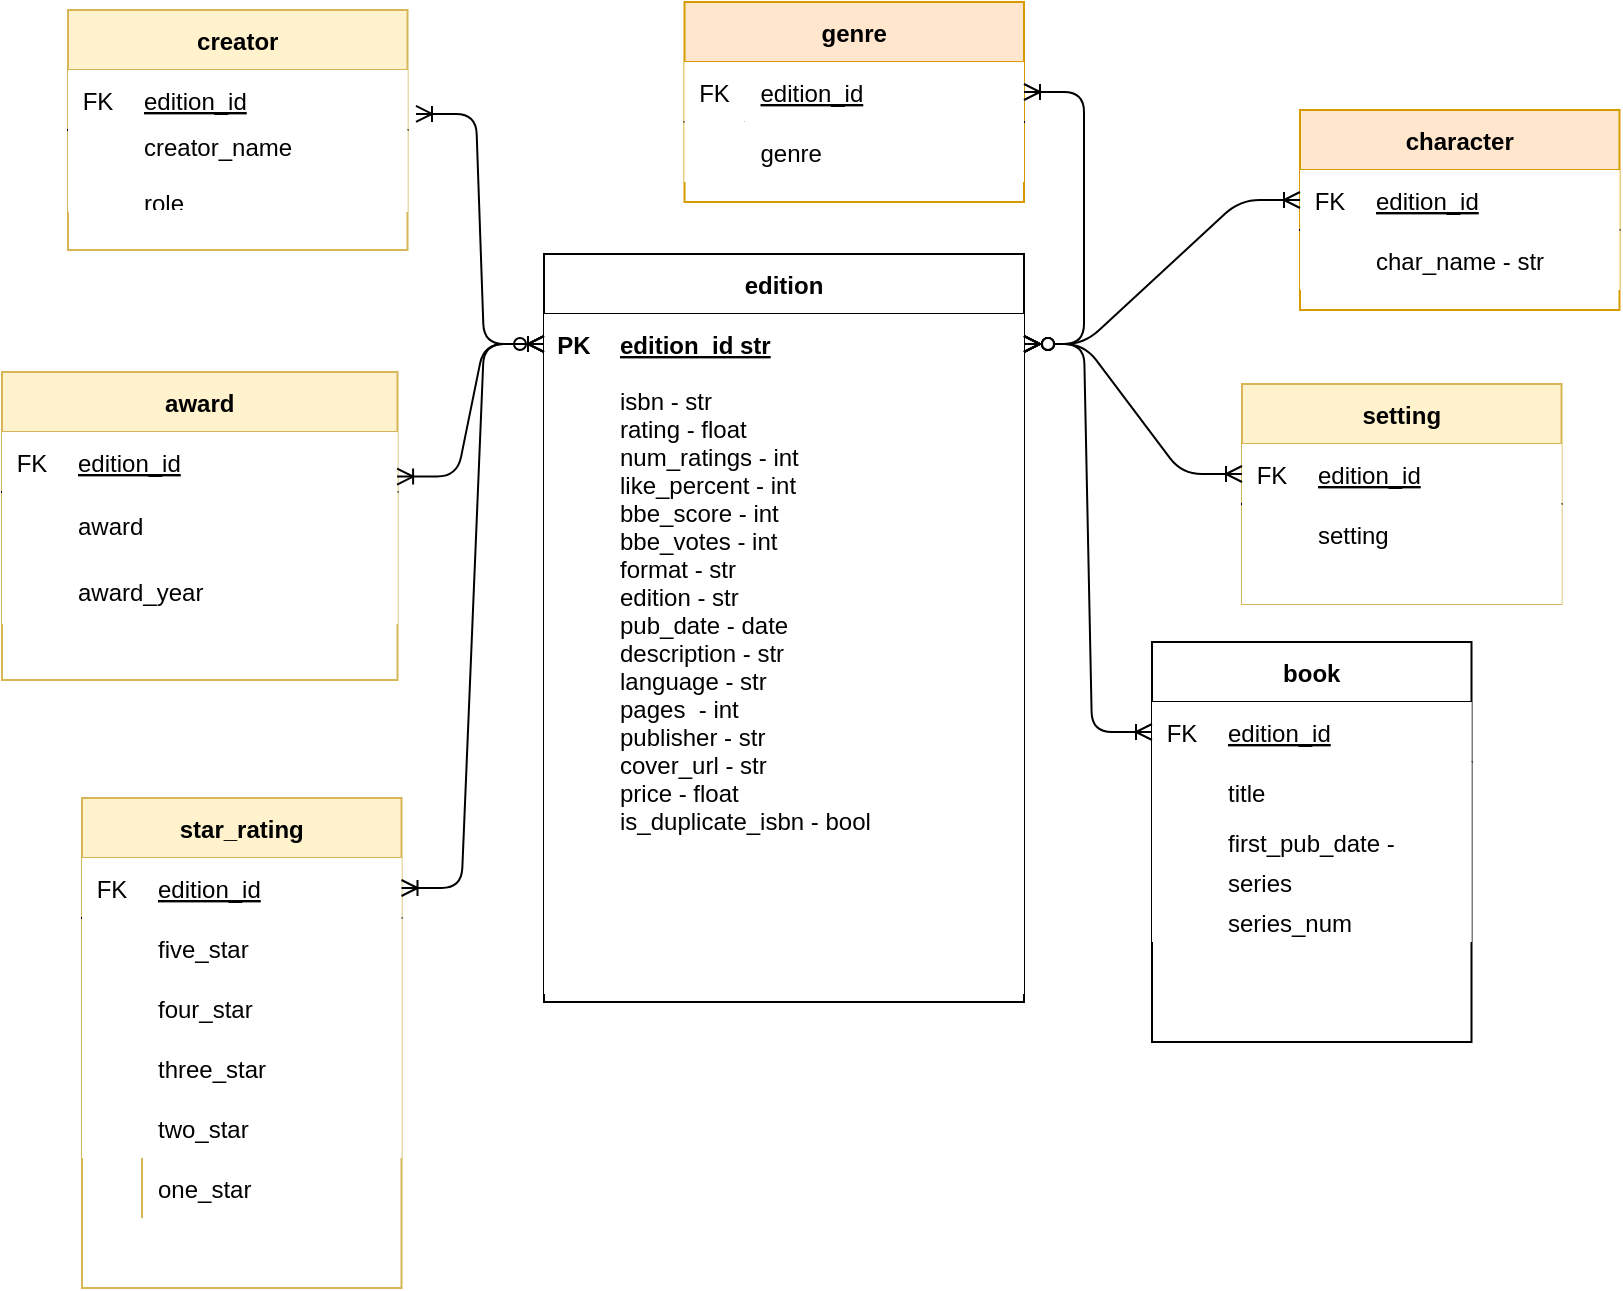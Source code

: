 <mxfile version="21.6.7" type="github">
  <diagram id="R2lEEEUBdFMjLlhIrx00" name="Page-1">
    <mxGraphModel dx="720" dy="942" grid="0" gridSize="10" guides="1" tooltips="1" connect="1" arrows="1" fold="1" page="0" pageScale="1" pageWidth="850" pageHeight="1100" math="0" shadow="0" extFonts="Permanent Marker^https://fonts.googleapis.com/css?family=Permanent+Marker">
      <root>
        <mxCell id="0" />
        <mxCell id="1" parent="0" />
        <mxCell id="C-vyLk0tnHw3VtMMgP7b-1" value="" style="edgeStyle=entityRelationEdgeStyle;endArrow=ERzeroToMany;startArrow=ERoneToMany;endFill=1;startFill=0;entryX=0;entryY=0.5;entryDx=0;entryDy=0;exitX=1.025;exitY=0.733;exitDx=0;exitDy=0;exitPerimeter=0;" parent="1" source="uuvdcwY7xm3CegUsN7c4-60" target="C-vyLk0tnHw3VtMMgP7b-3" edge="1">
          <mxGeometry width="100" height="100" relative="1" as="geometry">
            <mxPoint x="340" y="720" as="sourcePoint" />
            <mxPoint x="440" y="620" as="targetPoint" />
          </mxGeometry>
        </mxCell>
        <mxCell id="C-vyLk0tnHw3VtMMgP7b-2" value="edition" style="shape=table;startSize=30;container=1;collapsible=1;childLayout=tableLayout;fixedRows=1;rowLines=0;fontStyle=1;align=center;resizeLast=1;" parent="1" vertex="1">
          <mxGeometry x="458" y="90" width="240" height="374" as="geometry" />
        </mxCell>
        <mxCell id="C-vyLk0tnHw3VtMMgP7b-3" value="" style="shape=partialRectangle;collapsible=0;dropTarget=0;pointerEvents=0;points=[[0,0.5],[1,0.5]];portConstraint=eastwest;top=0;left=0;right=0;bottom=1;" parent="C-vyLk0tnHw3VtMMgP7b-2" vertex="1">
          <mxGeometry y="30" width="240" height="30" as="geometry" />
        </mxCell>
        <mxCell id="C-vyLk0tnHw3VtMMgP7b-4" value="PK" style="shape=partialRectangle;overflow=hidden;connectable=0;top=0;left=0;bottom=0;right=0;fontStyle=1;" parent="C-vyLk0tnHw3VtMMgP7b-3" vertex="1">
          <mxGeometry width="30" height="30" as="geometry">
            <mxRectangle width="30" height="30" as="alternateBounds" />
          </mxGeometry>
        </mxCell>
        <mxCell id="C-vyLk0tnHw3VtMMgP7b-5" value="edition_id str" style="shape=partialRectangle;overflow=hidden;connectable=0;top=0;left=0;bottom=0;right=0;align=left;spacingLeft=6;fontStyle=5;" parent="C-vyLk0tnHw3VtMMgP7b-3" vertex="1">
          <mxGeometry x="30" width="210" height="30" as="geometry">
            <mxRectangle width="210" height="30" as="alternateBounds" />
          </mxGeometry>
        </mxCell>
        <mxCell id="C-vyLk0tnHw3VtMMgP7b-9" value="" style="shape=partialRectangle;collapsible=0;dropTarget=0;pointerEvents=0;points=[[0,0.5],[1,0.5]];portConstraint=eastwest;top=0;left=0;right=0;bottom=0;" parent="C-vyLk0tnHw3VtMMgP7b-2" vertex="1">
          <mxGeometry y="60" width="240" height="310" as="geometry" />
        </mxCell>
        <mxCell id="C-vyLk0tnHw3VtMMgP7b-10" value="" style="shape=partialRectangle;overflow=hidden;connectable=0;top=0;left=0;bottom=0;right=0;" parent="C-vyLk0tnHw3VtMMgP7b-9" vertex="1">
          <mxGeometry width="30" height="310" as="geometry">
            <mxRectangle width="30" height="310" as="alternateBounds" />
          </mxGeometry>
        </mxCell>
        <mxCell id="C-vyLk0tnHw3VtMMgP7b-11" value="isbn - str&#xa;rating - float&#xa;num_ratings - int&#xa;like_percent - int&#xa;bbe_score - int&#xa;bbe_votes - int&#xa;format - str&#xa;edition - str&#xa;pub_date - date&#xa;description - str&#xa;language - str&#xa;pages  - int&#xa;publisher - str&#xa;cover_url - str&#xa;price - float&#xa;is_duplicate_isbn - bool" style="shape=partialRectangle;overflow=hidden;connectable=0;top=0;left=0;bottom=0;right=0;align=left;spacingLeft=6;verticalAlign=top;" parent="C-vyLk0tnHw3VtMMgP7b-9" vertex="1">
          <mxGeometry x="30" width="210" height="310" as="geometry">
            <mxRectangle width="210" height="310" as="alternateBounds" />
          </mxGeometry>
        </mxCell>
        <mxCell id="C-vyLk0tnHw3VtMMgP7b-23" value="creator" style="shape=table;startSize=30;container=1;collapsible=1;childLayout=tableLayout;fixedRows=1;rowLines=0;fontStyle=1;align=center;resizeLast=1;fillColor=#fff2cc;strokeColor=#d6b656;" parent="1" vertex="1">
          <mxGeometry x="220" y="-32" width="169.75" height="120" as="geometry" />
        </mxCell>
        <mxCell id="uuvdcwY7xm3CegUsN7c4-60" style="shape=partialRectangle;collapsible=0;dropTarget=0;pointerEvents=0;points=[[0,0.5],[1,0.5]];portConstraint=eastwest;top=0;left=0;right=0;bottom=1;" parent="C-vyLk0tnHw3VtMMgP7b-23" vertex="1">
          <mxGeometry y="30" width="169.75" height="30" as="geometry" />
        </mxCell>
        <mxCell id="uuvdcwY7xm3CegUsN7c4-61" value="FK" style="shape=partialRectangle;overflow=hidden;connectable=0;top=0;left=0;bottom=0;right=0;fontStyle=0;" parent="uuvdcwY7xm3CegUsN7c4-60" vertex="1">
          <mxGeometry width="30" height="30" as="geometry">
            <mxRectangle width="30" height="30" as="alternateBounds" />
          </mxGeometry>
        </mxCell>
        <mxCell id="uuvdcwY7xm3CegUsN7c4-62" value="edition_id" style="shape=partialRectangle;overflow=hidden;connectable=0;top=0;left=0;bottom=0;right=0;align=left;spacingLeft=6;fontStyle=4;" parent="uuvdcwY7xm3CegUsN7c4-60" vertex="1">
          <mxGeometry x="30" width="139.75" height="30" as="geometry">
            <mxRectangle width="139.75" height="30" as="alternateBounds" />
          </mxGeometry>
        </mxCell>
        <mxCell id="C-vyLk0tnHw3VtMMgP7b-27" value="" style="shape=partialRectangle;collapsible=0;dropTarget=0;pointerEvents=0;points=[[0,0.5],[1,0.5]];portConstraint=eastwest;top=0;left=0;right=0;bottom=0;" parent="C-vyLk0tnHw3VtMMgP7b-23" vertex="1">
          <mxGeometry y="60" width="169.75" height="41" as="geometry" />
        </mxCell>
        <mxCell id="C-vyLk0tnHw3VtMMgP7b-28" value="" style="shape=partialRectangle;overflow=hidden;connectable=0;top=0;left=0;bottom=0;right=0;" parent="C-vyLk0tnHw3VtMMgP7b-27" vertex="1">
          <mxGeometry width="30" height="41" as="geometry">
            <mxRectangle width="30" height="41" as="alternateBounds" />
          </mxGeometry>
        </mxCell>
        <mxCell id="C-vyLk0tnHw3VtMMgP7b-29" value="creator_name&#xa;&#xa;role" style="shape=partialRectangle;overflow=hidden;connectable=0;top=0;left=0;bottom=0;right=0;align=left;spacingLeft=6;" parent="C-vyLk0tnHw3VtMMgP7b-27" vertex="1">
          <mxGeometry x="30" width="139.75" height="41" as="geometry">
            <mxRectangle width="139.75" height="41" as="alternateBounds" />
          </mxGeometry>
        </mxCell>
        <mxCell id="YFGoI8jdiH5YfzTE92s3-36" value="genre" style="shape=table;startSize=30;container=1;collapsible=1;childLayout=tableLayout;fixedRows=1;rowLines=0;fontStyle=1;align=center;resizeLast=1;fillColor=#ffe6cc;strokeColor=#d79b00;" parent="1" vertex="1">
          <mxGeometry x="528.25" y="-36" width="169.75" height="100" as="geometry" />
        </mxCell>
        <mxCell id="YFGoI8jdiH5YfzTE92s3-37" value="" style="shape=partialRectangle;collapsible=0;dropTarget=0;pointerEvents=0;points=[[0,0.5],[1,0.5]];portConstraint=eastwest;top=0;left=0;right=0;bottom=1;" parent="YFGoI8jdiH5YfzTE92s3-36" vertex="1">
          <mxGeometry y="30" width="169.75" height="30" as="geometry" />
        </mxCell>
        <mxCell id="YFGoI8jdiH5YfzTE92s3-38" value="FK" style="shape=partialRectangle;overflow=hidden;connectable=0;top=0;left=0;bottom=0;right=0;fontStyle=0;" parent="YFGoI8jdiH5YfzTE92s3-37" vertex="1">
          <mxGeometry width="30" height="30" as="geometry">
            <mxRectangle width="30" height="30" as="alternateBounds" />
          </mxGeometry>
        </mxCell>
        <mxCell id="YFGoI8jdiH5YfzTE92s3-39" value="edition_id" style="shape=partialRectangle;overflow=hidden;connectable=0;top=0;left=0;bottom=0;right=0;align=left;spacingLeft=6;fontStyle=4;" parent="YFGoI8jdiH5YfzTE92s3-37" vertex="1">
          <mxGeometry x="30" width="139.75" height="30" as="geometry">
            <mxRectangle width="139.75" height="30" as="alternateBounds" />
          </mxGeometry>
        </mxCell>
        <mxCell id="YFGoI8jdiH5YfzTE92s3-40" value="" style="shape=partialRectangle;collapsible=0;dropTarget=0;pointerEvents=0;points=[[0,0.5],[1,0.5]];portConstraint=eastwest;top=0;left=0;right=0;bottom=0;" parent="YFGoI8jdiH5YfzTE92s3-36" vertex="1">
          <mxGeometry y="60" width="169.75" height="30" as="geometry" />
        </mxCell>
        <mxCell id="YFGoI8jdiH5YfzTE92s3-41" value="" style="shape=partialRectangle;overflow=hidden;connectable=0;top=0;left=0;bottom=0;right=0;" parent="YFGoI8jdiH5YfzTE92s3-40" vertex="1">
          <mxGeometry width="30" height="30" as="geometry">
            <mxRectangle width="30" height="30" as="alternateBounds" />
          </mxGeometry>
        </mxCell>
        <mxCell id="YFGoI8jdiH5YfzTE92s3-42" value="genre" style="shape=partialRectangle;overflow=hidden;connectable=0;top=0;left=0;bottom=0;right=0;align=left;spacingLeft=6;" parent="YFGoI8jdiH5YfzTE92s3-40" vertex="1">
          <mxGeometry x="30" width="139.75" height="30" as="geometry">
            <mxRectangle width="139.75" height="30" as="alternateBounds" />
          </mxGeometry>
        </mxCell>
        <mxCell id="YFGoI8jdiH5YfzTE92s3-52" value="character" style="shape=table;startSize=30;container=1;collapsible=1;childLayout=tableLayout;fixedRows=1;rowLines=0;fontStyle=1;align=center;resizeLast=1;fillColor=#ffe6cc;strokeColor=#d79b00;" parent="1" vertex="1">
          <mxGeometry x="836" y="18" width="159.75" height="100" as="geometry" />
        </mxCell>
        <mxCell id="YFGoI8jdiH5YfzTE92s3-53" value="" style="shape=partialRectangle;collapsible=0;dropTarget=0;pointerEvents=0;points=[[0,0.5],[1,0.5]];portConstraint=eastwest;top=0;left=0;right=0;bottom=1;" parent="YFGoI8jdiH5YfzTE92s3-52" vertex="1">
          <mxGeometry y="30" width="159.75" height="30" as="geometry" />
        </mxCell>
        <mxCell id="YFGoI8jdiH5YfzTE92s3-54" value="FK" style="shape=partialRectangle;overflow=hidden;connectable=0;top=0;left=0;bottom=0;right=0;fontStyle=0;" parent="YFGoI8jdiH5YfzTE92s3-53" vertex="1">
          <mxGeometry width="30" height="30" as="geometry">
            <mxRectangle width="30" height="30" as="alternateBounds" />
          </mxGeometry>
        </mxCell>
        <mxCell id="YFGoI8jdiH5YfzTE92s3-55" value="edition_id" style="shape=partialRectangle;overflow=hidden;connectable=0;top=0;left=0;bottom=0;right=0;align=left;spacingLeft=6;fontStyle=4;" parent="YFGoI8jdiH5YfzTE92s3-53" vertex="1">
          <mxGeometry x="30" width="129.75" height="30" as="geometry">
            <mxRectangle width="129.75" height="30" as="alternateBounds" />
          </mxGeometry>
        </mxCell>
        <mxCell id="YFGoI8jdiH5YfzTE92s3-56" value="" style="shape=partialRectangle;collapsible=0;dropTarget=0;pointerEvents=0;points=[[0,0.5],[1,0.5]];portConstraint=eastwest;top=0;left=0;right=0;bottom=0;" parent="YFGoI8jdiH5YfzTE92s3-52" vertex="1">
          <mxGeometry y="60" width="159.75" height="30" as="geometry" />
        </mxCell>
        <mxCell id="YFGoI8jdiH5YfzTE92s3-57" value="" style="shape=partialRectangle;overflow=hidden;connectable=0;top=0;left=0;bottom=0;right=0;" parent="YFGoI8jdiH5YfzTE92s3-56" vertex="1">
          <mxGeometry width="30" height="30" as="geometry">
            <mxRectangle width="30" height="30" as="alternateBounds" />
          </mxGeometry>
        </mxCell>
        <mxCell id="YFGoI8jdiH5YfzTE92s3-58" value="char_name - str" style="shape=partialRectangle;overflow=hidden;connectable=0;top=0;left=0;bottom=0;right=0;align=left;spacingLeft=6;" parent="YFGoI8jdiH5YfzTE92s3-56" vertex="1">
          <mxGeometry x="30" width="129.75" height="30" as="geometry">
            <mxRectangle width="129.75" height="30" as="alternateBounds" />
          </mxGeometry>
        </mxCell>
        <mxCell id="YFGoI8jdiH5YfzTE92s3-81" value="" style="group" parent="1" vertex="1" connectable="0">
          <mxGeometry x="187" y="149" width="197.75" height="184" as="geometry" />
        </mxCell>
        <mxCell id="YFGoI8jdiH5YfzTE92s3-19" value="award" style="shape=table;startSize=30;container=1;collapsible=1;childLayout=tableLayout;fixedRows=1;rowLines=0;fontStyle=1;align=center;resizeLast=1;fillColor=#fff2cc;strokeColor=#d6b656;" parent="YFGoI8jdiH5YfzTE92s3-81" vertex="1">
          <mxGeometry width="197.75" height="154" as="geometry" />
        </mxCell>
        <mxCell id="uuvdcwY7xm3CegUsN7c4-63" style="shape=partialRectangle;collapsible=0;dropTarget=0;pointerEvents=0;points=[[0,0.5],[1,0.5]];portConstraint=eastwest;top=0;left=0;right=0;bottom=1;" parent="YFGoI8jdiH5YfzTE92s3-19" vertex="1">
          <mxGeometry y="30" width="197.75" height="30" as="geometry" />
        </mxCell>
        <mxCell id="uuvdcwY7xm3CegUsN7c4-64" value="FK" style="shape=partialRectangle;overflow=hidden;connectable=0;top=0;left=0;bottom=0;right=0;fontStyle=0;" parent="uuvdcwY7xm3CegUsN7c4-63" vertex="1">
          <mxGeometry width="30" height="30" as="geometry">
            <mxRectangle width="30" height="30" as="alternateBounds" />
          </mxGeometry>
        </mxCell>
        <mxCell id="uuvdcwY7xm3CegUsN7c4-65" value="edition_id" style="shape=partialRectangle;overflow=hidden;connectable=0;top=0;left=0;bottom=0;right=0;align=left;spacingLeft=6;fontStyle=4;" parent="uuvdcwY7xm3CegUsN7c4-63" vertex="1">
          <mxGeometry x="30" width="167.75" height="30" as="geometry">
            <mxRectangle width="167.75" height="30" as="alternateBounds" />
          </mxGeometry>
        </mxCell>
        <mxCell id="YFGoI8jdiH5YfzTE92s3-23" value="" style="shape=partialRectangle;collapsible=0;dropTarget=0;pointerEvents=0;points=[[0,0.5],[1,0.5]];portConstraint=eastwest;top=0;left=0;right=0;bottom=0;" parent="YFGoI8jdiH5YfzTE92s3-19" vertex="1">
          <mxGeometry y="60" width="197.75" height="33" as="geometry" />
        </mxCell>
        <mxCell id="YFGoI8jdiH5YfzTE92s3-24" value="" style="shape=partialRectangle;overflow=hidden;connectable=0;top=0;left=0;bottom=0;right=0;" parent="YFGoI8jdiH5YfzTE92s3-23" vertex="1">
          <mxGeometry width="30" height="33" as="geometry">
            <mxRectangle width="30" height="33" as="alternateBounds" />
          </mxGeometry>
        </mxCell>
        <mxCell id="YFGoI8jdiH5YfzTE92s3-25" value="award" style="shape=partialRectangle;overflow=hidden;connectable=0;top=0;left=0;bottom=0;right=0;align=left;spacingLeft=6;" parent="YFGoI8jdiH5YfzTE92s3-23" vertex="1">
          <mxGeometry x="30" width="167.75" height="33" as="geometry">
            <mxRectangle width="167.75" height="33" as="alternateBounds" />
          </mxGeometry>
        </mxCell>
        <mxCell id="uuvdcwY7xm3CegUsN7c4-66" style="shape=partialRectangle;collapsible=0;dropTarget=0;pointerEvents=0;points=[[0,0.5],[1,0.5]];portConstraint=eastwest;top=0;left=0;right=0;bottom=0;" parent="YFGoI8jdiH5YfzTE92s3-19" vertex="1">
          <mxGeometry y="93" width="197.75" height="33" as="geometry" />
        </mxCell>
        <mxCell id="uuvdcwY7xm3CegUsN7c4-67" style="shape=partialRectangle;overflow=hidden;connectable=0;top=0;left=0;bottom=0;right=0;" parent="uuvdcwY7xm3CegUsN7c4-66" vertex="1">
          <mxGeometry width="30" height="33" as="geometry">
            <mxRectangle width="30" height="33" as="alternateBounds" />
          </mxGeometry>
        </mxCell>
        <mxCell id="uuvdcwY7xm3CegUsN7c4-68" value="award_year" style="shape=partialRectangle;overflow=hidden;connectable=0;top=0;left=0;bottom=0;right=0;align=left;spacingLeft=6;" parent="uuvdcwY7xm3CegUsN7c4-66" vertex="1">
          <mxGeometry x="30" width="167.75" height="33" as="geometry">
            <mxRectangle width="167.75" height="33" as="alternateBounds" />
          </mxGeometry>
        </mxCell>
        <mxCell id="AO1zrGgT2cooBu88k1n--1" value="setting" style="shape=table;startSize=30;container=1;collapsible=1;childLayout=tableLayout;fixedRows=1;rowLines=0;fontStyle=1;align=center;resizeLast=1;fillColor=#fff2cc;strokeColor=#d6b656;" parent="1" vertex="1">
          <mxGeometry x="807" y="155" width="159.75" height="110" as="geometry" />
        </mxCell>
        <mxCell id="AO1zrGgT2cooBu88k1n--2" value="" style="shape=partialRectangle;collapsible=0;dropTarget=0;pointerEvents=0;points=[[0,0.5],[1,0.5]];portConstraint=eastwest;top=0;left=0;right=0;bottom=1;" parent="AO1zrGgT2cooBu88k1n--1" vertex="1">
          <mxGeometry y="30" width="159.75" height="30" as="geometry" />
        </mxCell>
        <mxCell id="AO1zrGgT2cooBu88k1n--3" value="FK" style="shape=partialRectangle;overflow=hidden;connectable=0;top=0;left=0;bottom=0;right=0;fontStyle=0;" parent="AO1zrGgT2cooBu88k1n--2" vertex="1">
          <mxGeometry width="30" height="30" as="geometry">
            <mxRectangle width="30" height="30" as="alternateBounds" />
          </mxGeometry>
        </mxCell>
        <mxCell id="AO1zrGgT2cooBu88k1n--4" value="edition_id" style="shape=partialRectangle;overflow=hidden;connectable=0;top=0;left=0;bottom=0;right=0;align=left;spacingLeft=6;fontStyle=4;" parent="AO1zrGgT2cooBu88k1n--2" vertex="1">
          <mxGeometry x="30" width="129.75" height="30" as="geometry">
            <mxRectangle width="129.75" height="30" as="alternateBounds" />
          </mxGeometry>
        </mxCell>
        <mxCell id="AO1zrGgT2cooBu88k1n--5" value="" style="shape=partialRectangle;collapsible=0;dropTarget=0;pointerEvents=0;points=[[0,0.5],[1,0.5]];portConstraint=eastwest;top=0;left=0;right=0;bottom=0;" parent="AO1zrGgT2cooBu88k1n--1" vertex="1">
          <mxGeometry y="60" width="159.75" height="30" as="geometry" />
        </mxCell>
        <mxCell id="AO1zrGgT2cooBu88k1n--6" value="" style="shape=partialRectangle;overflow=hidden;connectable=0;top=0;left=0;bottom=0;right=0;" parent="AO1zrGgT2cooBu88k1n--5" vertex="1">
          <mxGeometry width="30" height="30" as="geometry">
            <mxRectangle width="30" height="30" as="alternateBounds" />
          </mxGeometry>
        </mxCell>
        <mxCell id="AO1zrGgT2cooBu88k1n--7" value="setting" style="shape=partialRectangle;overflow=hidden;connectable=0;top=0;left=0;bottom=0;right=0;align=left;spacingLeft=6;" parent="AO1zrGgT2cooBu88k1n--5" vertex="1">
          <mxGeometry x="30" width="129.75" height="30" as="geometry">
            <mxRectangle width="129.75" height="30" as="alternateBounds" />
          </mxGeometry>
        </mxCell>
        <mxCell id="AO1zrGgT2cooBu88k1n--8" value="" style="shape=partialRectangle;collapsible=0;dropTarget=0;pointerEvents=0;points=[[0,0.5],[1,0.5]];portConstraint=eastwest;top=0;left=0;right=0;bottom=0;" parent="AO1zrGgT2cooBu88k1n--1" vertex="1">
          <mxGeometry y="90" width="159.75" height="20" as="geometry" />
        </mxCell>
        <mxCell id="AO1zrGgT2cooBu88k1n--9" value="" style="shape=partialRectangle;overflow=hidden;connectable=0;top=0;left=0;bottom=0;right=0;" parent="AO1zrGgT2cooBu88k1n--8" vertex="1">
          <mxGeometry width="30" height="20" as="geometry">
            <mxRectangle width="30" height="20" as="alternateBounds" />
          </mxGeometry>
        </mxCell>
        <mxCell id="AO1zrGgT2cooBu88k1n--10" value="" style="shape=partialRectangle;overflow=hidden;connectable=0;top=0;left=0;bottom=0;right=0;align=left;spacingLeft=6;" parent="AO1zrGgT2cooBu88k1n--8" vertex="1">
          <mxGeometry x="30" width="129.75" height="20" as="geometry">
            <mxRectangle width="129.75" height="20" as="alternateBounds" />
          </mxGeometry>
        </mxCell>
        <mxCell id="YFGoI8jdiH5YfzTE92s3-33" value="" style="edgeStyle=entityRelationEdgeStyle;endArrow=ERoneToMany;startArrow=ERoneToMany;endFill=0;startFill=0;entryX=0.999;entryY=0.742;entryDx=0;entryDy=0;entryPerimeter=0;exitX=0;exitY=0.5;exitDx=0;exitDy=0;" parent="1" source="C-vyLk0tnHw3VtMMgP7b-3" target="uuvdcwY7xm3CegUsN7c4-63" edge="1">
          <mxGeometry width="100" height="100" relative="1" as="geometry">
            <mxPoint x="468" y="145" as="sourcePoint" />
            <mxPoint x="453" as="targetPoint" />
          </mxGeometry>
        </mxCell>
        <mxCell id="YFGoI8jdiH5YfzTE92s3-62" value="" style="edgeStyle=entityRelationEdgeStyle;endArrow=ERzeroToMany;startArrow=ERoneToMany;endFill=1;startFill=0;entryX=1;entryY=0.5;entryDx=0;entryDy=0;exitX=0;exitY=0.5;exitDx=0;exitDy=0;" parent="1" source="YFGoI8jdiH5YfzTE92s3-53" target="C-vyLk0tnHw3VtMMgP7b-3" edge="1">
          <mxGeometry width="100" height="100" relative="1" as="geometry">
            <mxPoint x="708" y="49" as="sourcePoint" />
            <mxPoint x="699" y="135" as="targetPoint" />
          </mxGeometry>
        </mxCell>
        <mxCell id="YFGoI8jdiH5YfzTE92s3-43" value="" style="edgeStyle=entityRelationEdgeStyle;endArrow=ERzeroToMany;startArrow=ERoneToMany;endFill=1;startFill=0;exitX=1;exitY=0.5;exitDx=0;exitDy=0;entryX=1;entryY=0.5;entryDx=0;entryDy=0;" parent="1" source="YFGoI8jdiH5YfzTE92s3-37" target="C-vyLk0tnHw3VtMMgP7b-3" edge="1">
          <mxGeometry width="100" height="100" relative="1" as="geometry">
            <mxPoint x="778" y="241" as="sourcePoint" />
            <mxPoint x="708" y="145" as="targetPoint" />
          </mxGeometry>
        </mxCell>
        <mxCell id="C-vyLk0tnHw3VtMMgP7b-12" value="" style="edgeStyle=entityRelationEdgeStyle;endArrow=ERzeroToMany;startArrow=ERoneToMany;endFill=1;startFill=0;entryX=1;entryY=0.5;entryDx=0;entryDy=0;exitX=0;exitY=0.5;exitDx=0;exitDy=0;" parent="1" source="AO1zrGgT2cooBu88k1n--2" target="C-vyLk0tnHw3VtMMgP7b-3" edge="1">
          <mxGeometry width="100" height="100" relative="1" as="geometry">
            <mxPoint x="772" y="260.13" as="sourcePoint" />
            <mxPoint x="715" y="90" as="targetPoint" />
          </mxGeometry>
        </mxCell>
        <mxCell id="uuvdcwY7xm3CegUsN7c4-21" value="star_rating" style="shape=table;startSize=30;container=1;collapsible=1;childLayout=tableLayout;fixedRows=1;rowLines=0;fontStyle=1;align=center;resizeLast=1;fillColor=#fff2cc;strokeColor=#d6b656;" parent="1" vertex="1">
          <mxGeometry x="227" y="362" width="159.75" height="245" as="geometry" />
        </mxCell>
        <mxCell id="uuvdcwY7xm3CegUsN7c4-69" style="shape=partialRectangle;collapsible=0;dropTarget=0;pointerEvents=0;points=[[0,0.5],[1,0.5]];portConstraint=eastwest;top=0;left=0;right=0;bottom=1;" parent="uuvdcwY7xm3CegUsN7c4-21" vertex="1">
          <mxGeometry y="30" width="159.75" height="30" as="geometry" />
        </mxCell>
        <mxCell id="uuvdcwY7xm3CegUsN7c4-70" value="FK" style="shape=partialRectangle;overflow=hidden;connectable=0;top=0;left=0;bottom=0;right=0;fontStyle=0;" parent="uuvdcwY7xm3CegUsN7c4-69" vertex="1">
          <mxGeometry width="30" height="30" as="geometry">
            <mxRectangle width="30" height="30" as="alternateBounds" />
          </mxGeometry>
        </mxCell>
        <mxCell id="uuvdcwY7xm3CegUsN7c4-71" value="edition_id" style="shape=partialRectangle;overflow=hidden;connectable=0;top=0;left=0;bottom=0;right=0;align=left;spacingLeft=6;fontStyle=4;" parent="uuvdcwY7xm3CegUsN7c4-69" vertex="1">
          <mxGeometry x="30" width="129.75" height="30" as="geometry">
            <mxRectangle width="129.75" height="30" as="alternateBounds" />
          </mxGeometry>
        </mxCell>
        <mxCell id="uuvdcwY7xm3CegUsN7c4-25" value="" style="shape=partialRectangle;collapsible=0;dropTarget=0;pointerEvents=0;points=[[0,0.5],[1,0.5]];portConstraint=eastwest;top=0;left=0;right=0;bottom=0;" parent="uuvdcwY7xm3CegUsN7c4-21" vertex="1">
          <mxGeometry y="60" width="159.75" height="30" as="geometry" />
        </mxCell>
        <mxCell id="uuvdcwY7xm3CegUsN7c4-26" value="" style="shape=partialRectangle;overflow=hidden;connectable=0;top=0;left=0;bottom=0;right=0;" parent="uuvdcwY7xm3CegUsN7c4-25" vertex="1">
          <mxGeometry width="30" height="30" as="geometry">
            <mxRectangle width="30" height="30" as="alternateBounds" />
          </mxGeometry>
        </mxCell>
        <mxCell id="uuvdcwY7xm3CegUsN7c4-27" value="five_star" style="shape=partialRectangle;overflow=hidden;connectable=0;top=0;left=0;bottom=0;right=0;align=left;spacingLeft=6;" parent="uuvdcwY7xm3CegUsN7c4-25" vertex="1">
          <mxGeometry x="30" width="129.75" height="30" as="geometry">
            <mxRectangle width="129.75" height="30" as="alternateBounds" />
          </mxGeometry>
        </mxCell>
        <mxCell id="uuvdcwY7xm3CegUsN7c4-28" value="" style="shape=partialRectangle;collapsible=0;dropTarget=0;pointerEvents=0;points=[[0,0.5],[1,0.5]];portConstraint=eastwest;top=0;left=0;right=0;bottom=0;" parent="uuvdcwY7xm3CegUsN7c4-21" vertex="1">
          <mxGeometry y="90" width="159.75" height="30" as="geometry" />
        </mxCell>
        <mxCell id="uuvdcwY7xm3CegUsN7c4-29" value="" style="shape=partialRectangle;overflow=hidden;connectable=0;top=0;left=0;bottom=0;right=0;" parent="uuvdcwY7xm3CegUsN7c4-28" vertex="1">
          <mxGeometry width="30" height="30" as="geometry">
            <mxRectangle width="30" height="30" as="alternateBounds" />
          </mxGeometry>
        </mxCell>
        <mxCell id="uuvdcwY7xm3CegUsN7c4-30" value="four_star" style="shape=partialRectangle;overflow=hidden;connectable=0;top=0;left=0;bottom=0;right=0;align=left;spacingLeft=6;" parent="uuvdcwY7xm3CegUsN7c4-28" vertex="1">
          <mxGeometry x="30" width="129.75" height="30" as="geometry">
            <mxRectangle width="129.75" height="30" as="alternateBounds" />
          </mxGeometry>
        </mxCell>
        <mxCell id="uuvdcwY7xm3CegUsN7c4-31" style="shape=partialRectangle;collapsible=0;dropTarget=0;pointerEvents=0;points=[[0,0.5],[1,0.5]];portConstraint=eastwest;top=0;left=0;right=0;bottom=0;" parent="uuvdcwY7xm3CegUsN7c4-21" vertex="1">
          <mxGeometry y="120" width="159.75" height="30" as="geometry" />
        </mxCell>
        <mxCell id="uuvdcwY7xm3CegUsN7c4-32" style="shape=partialRectangle;overflow=hidden;connectable=0;top=0;left=0;bottom=0;right=0;" parent="uuvdcwY7xm3CegUsN7c4-31" vertex="1">
          <mxGeometry width="30" height="30" as="geometry">
            <mxRectangle width="30" height="30" as="alternateBounds" />
          </mxGeometry>
        </mxCell>
        <mxCell id="uuvdcwY7xm3CegUsN7c4-33" value="three_star" style="shape=partialRectangle;overflow=hidden;connectable=0;top=0;left=0;bottom=0;right=0;align=left;spacingLeft=6;" parent="uuvdcwY7xm3CegUsN7c4-31" vertex="1">
          <mxGeometry x="30" width="129.75" height="30" as="geometry">
            <mxRectangle width="129.75" height="30" as="alternateBounds" />
          </mxGeometry>
        </mxCell>
        <mxCell id="uuvdcwY7xm3CegUsN7c4-34" style="shape=partialRectangle;collapsible=0;dropTarget=0;pointerEvents=0;points=[[0,0.5],[1,0.5]];portConstraint=eastwest;top=0;left=0;right=0;bottom=0;" parent="uuvdcwY7xm3CegUsN7c4-21" vertex="1">
          <mxGeometry y="150" width="159.75" height="30" as="geometry" />
        </mxCell>
        <mxCell id="uuvdcwY7xm3CegUsN7c4-35" style="shape=partialRectangle;overflow=hidden;connectable=0;top=0;left=0;bottom=0;right=0;" parent="uuvdcwY7xm3CegUsN7c4-34" vertex="1">
          <mxGeometry width="30" height="30" as="geometry">
            <mxRectangle width="30" height="30" as="alternateBounds" />
          </mxGeometry>
        </mxCell>
        <mxCell id="uuvdcwY7xm3CegUsN7c4-36" value="two_star" style="shape=partialRectangle;overflow=hidden;connectable=0;top=0;left=0;bottom=0;right=0;align=left;spacingLeft=6;" parent="uuvdcwY7xm3CegUsN7c4-34" vertex="1">
          <mxGeometry x="30" width="129.75" height="30" as="geometry">
            <mxRectangle width="129.75" height="30" as="alternateBounds" />
          </mxGeometry>
        </mxCell>
        <mxCell id="uuvdcwY7xm3CegUsN7c4-37" style="shape=partialRectangle;collapsible=0;dropTarget=0;pointerEvents=0;fillColor=none;points=[[0,0.5],[1,0.5]];portConstraint=eastwest;top=0;left=0;right=0;bottom=0;" parent="uuvdcwY7xm3CegUsN7c4-21" vertex="1">
          <mxGeometry y="180" width="159.75" height="30" as="geometry" />
        </mxCell>
        <mxCell id="uuvdcwY7xm3CegUsN7c4-38" style="shape=partialRectangle;overflow=hidden;connectable=0;fillColor=none;top=0;left=0;bottom=0;right=0;" parent="uuvdcwY7xm3CegUsN7c4-37" vertex="1">
          <mxGeometry width="30" height="30" as="geometry">
            <mxRectangle width="30" height="30" as="alternateBounds" />
          </mxGeometry>
        </mxCell>
        <mxCell id="uuvdcwY7xm3CegUsN7c4-39" value="one_star" style="shape=partialRectangle;overflow=hidden;connectable=0;fillColor=none;top=0;left=0;bottom=0;right=0;align=left;spacingLeft=6;" parent="uuvdcwY7xm3CegUsN7c4-37" vertex="1">
          <mxGeometry x="30" width="129.75" height="30" as="geometry">
            <mxRectangle width="129.75" height="30" as="alternateBounds" />
          </mxGeometry>
        </mxCell>
        <mxCell id="uuvdcwY7xm3CegUsN7c4-53" value="" style="edgeStyle=entityRelationEdgeStyle;endArrow=ERoneToMany;startArrow=ERoneToMany;endFill=0;startFill=0;entryX=1;entryY=0.5;entryDx=0;entryDy=0;exitX=0;exitY=0.5;exitDx=0;exitDy=0;" parent="1" source="C-vyLk0tnHw3VtMMgP7b-3" target="uuvdcwY7xm3CegUsN7c4-69" edge="1">
          <mxGeometry width="100" height="100" relative="1" as="geometry">
            <mxPoint x="468" y="145" as="sourcePoint" />
            <mxPoint x="395" y="275" as="targetPoint" />
          </mxGeometry>
        </mxCell>
        <mxCell id="-6Qhs6Yyn46Wn9t7fWOj-1" value="book" style="shape=table;startSize=30;container=1;collapsible=1;childLayout=tableLayout;fixedRows=1;rowLines=0;fontStyle=1;align=center;resizeLast=1;" vertex="1" parent="1">
          <mxGeometry x="762" y="284" width="159.75" height="200" as="geometry" />
        </mxCell>
        <mxCell id="-6Qhs6Yyn46Wn9t7fWOj-2" value="" style="shape=partialRectangle;collapsible=0;dropTarget=0;pointerEvents=0;points=[[0,0.5],[1,0.5]];portConstraint=eastwest;top=0;left=0;right=0;bottom=1;" vertex="1" parent="-6Qhs6Yyn46Wn9t7fWOj-1">
          <mxGeometry y="30" width="159.75" height="30" as="geometry" />
        </mxCell>
        <mxCell id="-6Qhs6Yyn46Wn9t7fWOj-3" value="FK" style="shape=partialRectangle;overflow=hidden;connectable=0;top=0;left=0;bottom=0;right=0;fontStyle=0;" vertex="1" parent="-6Qhs6Yyn46Wn9t7fWOj-2">
          <mxGeometry width="30" height="30" as="geometry">
            <mxRectangle width="30" height="30" as="alternateBounds" />
          </mxGeometry>
        </mxCell>
        <mxCell id="-6Qhs6Yyn46Wn9t7fWOj-4" value="edition_id" style="shape=partialRectangle;overflow=hidden;connectable=0;top=0;left=0;bottom=0;right=0;align=left;spacingLeft=6;fontStyle=4;" vertex="1" parent="-6Qhs6Yyn46Wn9t7fWOj-2">
          <mxGeometry x="30" width="129.75" height="30" as="geometry">
            <mxRectangle width="129.75" height="30" as="alternateBounds" />
          </mxGeometry>
        </mxCell>
        <mxCell id="-6Qhs6Yyn46Wn9t7fWOj-5" value="" style="shape=partialRectangle;collapsible=0;dropTarget=0;pointerEvents=0;points=[[0,0.5],[1,0.5]];portConstraint=eastwest;top=0;left=0;right=0;bottom=0;" vertex="1" parent="-6Qhs6Yyn46Wn9t7fWOj-1">
          <mxGeometry y="60" width="159.75" height="30" as="geometry" />
        </mxCell>
        <mxCell id="-6Qhs6Yyn46Wn9t7fWOj-6" value="" style="shape=partialRectangle;overflow=hidden;connectable=0;top=0;left=0;bottom=0;right=0;" vertex="1" parent="-6Qhs6Yyn46Wn9t7fWOj-5">
          <mxGeometry width="30" height="30" as="geometry">
            <mxRectangle width="30" height="30" as="alternateBounds" />
          </mxGeometry>
        </mxCell>
        <mxCell id="-6Qhs6Yyn46Wn9t7fWOj-7" value="title" style="shape=partialRectangle;overflow=hidden;connectable=0;top=0;left=0;bottom=0;right=0;align=left;spacingLeft=6;" vertex="1" parent="-6Qhs6Yyn46Wn9t7fWOj-5">
          <mxGeometry x="30" width="129.75" height="30" as="geometry">
            <mxRectangle width="129.75" height="30" as="alternateBounds" />
          </mxGeometry>
        </mxCell>
        <mxCell id="-6Qhs6Yyn46Wn9t7fWOj-8" value="" style="shape=partialRectangle;collapsible=0;dropTarget=0;pointerEvents=0;points=[[0,0.5],[1,0.5]];portConstraint=eastwest;top=0;left=0;right=0;bottom=0;" vertex="1" parent="-6Qhs6Yyn46Wn9t7fWOj-1">
          <mxGeometry y="90" width="159.75" height="20" as="geometry" />
        </mxCell>
        <mxCell id="-6Qhs6Yyn46Wn9t7fWOj-9" value="" style="shape=partialRectangle;overflow=hidden;connectable=0;top=0;left=0;bottom=0;right=0;" vertex="1" parent="-6Qhs6Yyn46Wn9t7fWOj-8">
          <mxGeometry width="30" height="20" as="geometry">
            <mxRectangle width="30" height="20" as="alternateBounds" />
          </mxGeometry>
        </mxCell>
        <mxCell id="-6Qhs6Yyn46Wn9t7fWOj-10" value="first_pub_date - " style="shape=partialRectangle;overflow=hidden;connectable=0;top=0;left=0;bottom=0;right=0;align=left;spacingLeft=6;" vertex="1" parent="-6Qhs6Yyn46Wn9t7fWOj-8">
          <mxGeometry x="30" width="129.75" height="20" as="geometry">
            <mxRectangle width="129.75" height="20" as="alternateBounds" />
          </mxGeometry>
        </mxCell>
        <mxCell id="-6Qhs6Yyn46Wn9t7fWOj-11" style="shape=partialRectangle;collapsible=0;dropTarget=0;pointerEvents=0;points=[[0,0.5],[1,0.5]];portConstraint=eastwest;top=0;left=0;right=0;bottom=0;" vertex="1" parent="-6Qhs6Yyn46Wn9t7fWOj-1">
          <mxGeometry y="110" width="159.75" height="20" as="geometry" />
        </mxCell>
        <mxCell id="-6Qhs6Yyn46Wn9t7fWOj-12" style="shape=partialRectangle;overflow=hidden;connectable=0;top=0;left=0;bottom=0;right=0;" vertex="1" parent="-6Qhs6Yyn46Wn9t7fWOj-11">
          <mxGeometry width="30" height="20" as="geometry">
            <mxRectangle width="30" height="20" as="alternateBounds" />
          </mxGeometry>
        </mxCell>
        <mxCell id="-6Qhs6Yyn46Wn9t7fWOj-13" value="series" style="shape=partialRectangle;overflow=hidden;connectable=0;top=0;left=0;bottom=0;right=0;align=left;spacingLeft=6;" vertex="1" parent="-6Qhs6Yyn46Wn9t7fWOj-11">
          <mxGeometry x="30" width="129.75" height="20" as="geometry">
            <mxRectangle width="129.75" height="20" as="alternateBounds" />
          </mxGeometry>
        </mxCell>
        <mxCell id="-6Qhs6Yyn46Wn9t7fWOj-14" style="shape=partialRectangle;collapsible=0;dropTarget=0;pointerEvents=0;points=[[0,0.5],[1,0.5]];portConstraint=eastwest;top=0;left=0;right=0;bottom=0;" vertex="1" parent="-6Qhs6Yyn46Wn9t7fWOj-1">
          <mxGeometry y="130" width="159.75" height="20" as="geometry" />
        </mxCell>
        <mxCell id="-6Qhs6Yyn46Wn9t7fWOj-15" style="shape=partialRectangle;overflow=hidden;connectable=0;top=0;left=0;bottom=0;right=0;" vertex="1" parent="-6Qhs6Yyn46Wn9t7fWOj-14">
          <mxGeometry width="30" height="20" as="geometry">
            <mxRectangle width="30" height="20" as="alternateBounds" />
          </mxGeometry>
        </mxCell>
        <mxCell id="-6Qhs6Yyn46Wn9t7fWOj-16" value="series_num" style="shape=partialRectangle;overflow=hidden;connectable=0;top=0;left=0;bottom=0;right=0;align=left;spacingLeft=6;" vertex="1" parent="-6Qhs6Yyn46Wn9t7fWOj-14">
          <mxGeometry x="30" width="129.75" height="20" as="geometry">
            <mxRectangle width="129.75" height="20" as="alternateBounds" />
          </mxGeometry>
        </mxCell>
        <mxCell id="-6Qhs6Yyn46Wn9t7fWOj-17" value="" style="edgeStyle=entityRelationEdgeStyle;endArrow=ERzeroToMany;startArrow=ERoneToMany;endFill=1;startFill=0;entryX=1;entryY=0.5;entryDx=0;entryDy=0;exitX=0;exitY=0.5;exitDx=0;exitDy=0;" edge="1" parent="1" source="-6Qhs6Yyn46Wn9t7fWOj-2" target="C-vyLk0tnHw3VtMMgP7b-3">
          <mxGeometry width="100" height="100" relative="1" as="geometry">
            <mxPoint x="741" y="341" as="sourcePoint" />
            <mxPoint x="699" y="136" as="targetPoint" />
          </mxGeometry>
        </mxCell>
      </root>
    </mxGraphModel>
  </diagram>
</mxfile>
